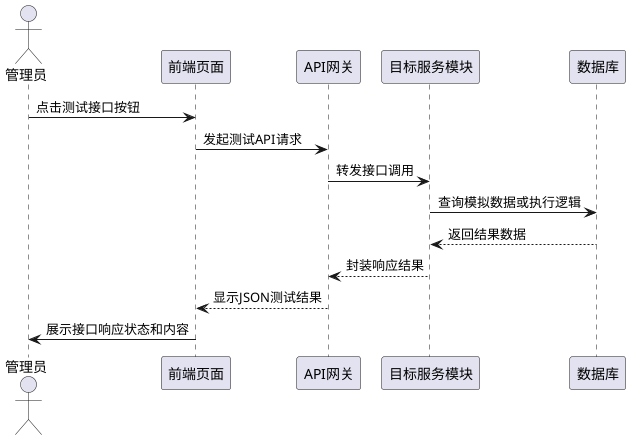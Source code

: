 @startuml
actor 管理员 as 管理员
participant "前端页面" as Frontend
participant "API网关" as APIGateway
participant "目标服务模块" as TargetService
participant "数据库" as Database

管理员 -> Frontend : 点击测试接口按钮
Frontend -> APIGateway : 发起测试API请求
APIGateway -> TargetService : 转发接口调用
TargetService -> Database : 查询模拟数据或执行逻辑
Database --> TargetService : 返回结果数据
TargetService --> APIGateway : 封装响应结果
APIGateway --> Frontend : 显示JSON测试结果
Frontend -> 管理员 : 展示接口响应状态和内容
@enduml
